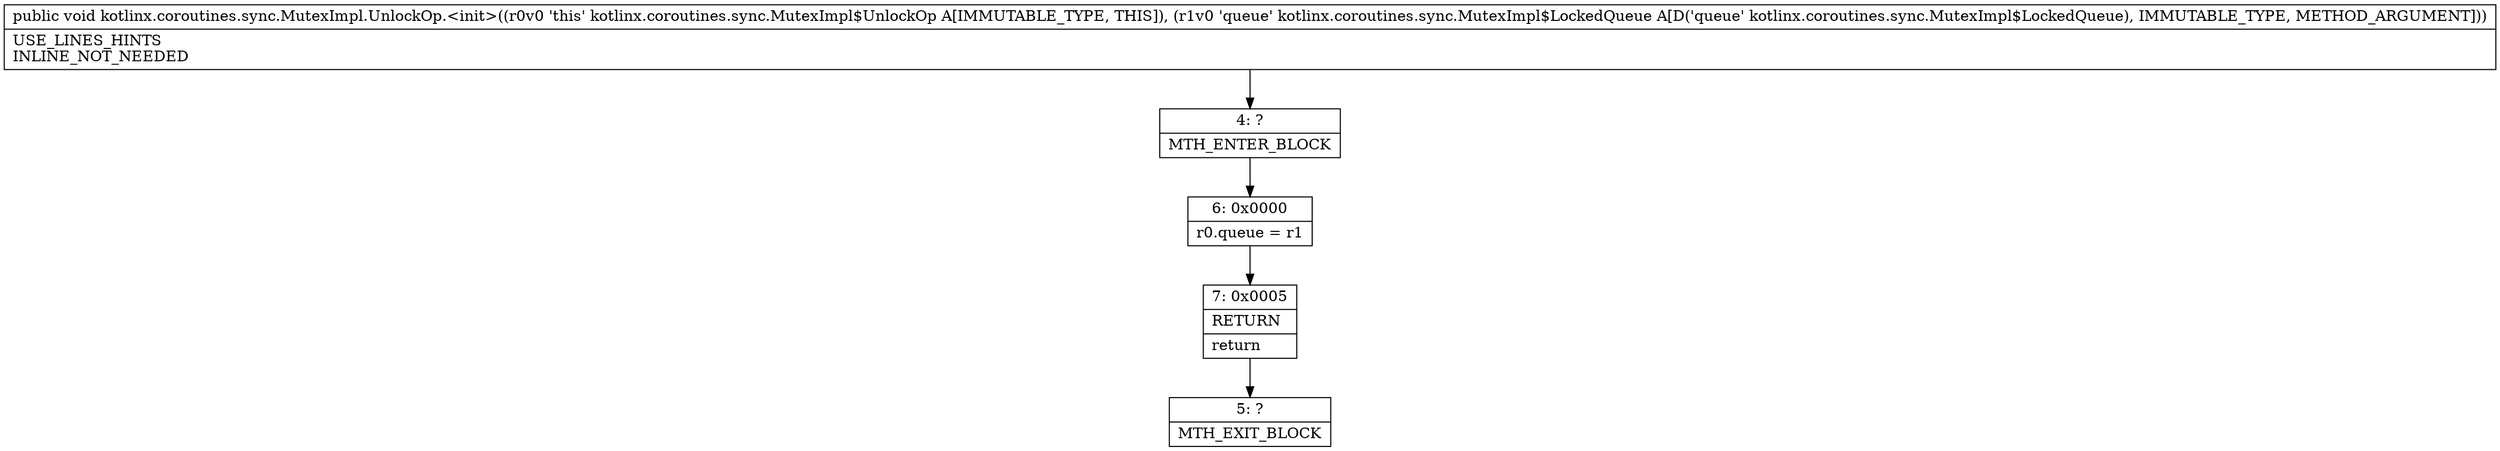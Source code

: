 digraph "CFG forkotlinx.coroutines.sync.MutexImpl.UnlockOp.\<init\>(Lkotlinx\/coroutines\/sync\/MutexImpl$LockedQueue;)V" {
Node_4 [shape=record,label="{4\:\ ?|MTH_ENTER_BLOCK\l}"];
Node_6 [shape=record,label="{6\:\ 0x0000|r0.queue = r1\l}"];
Node_7 [shape=record,label="{7\:\ 0x0005|RETURN\l|return\l}"];
Node_5 [shape=record,label="{5\:\ ?|MTH_EXIT_BLOCK\l}"];
MethodNode[shape=record,label="{public void kotlinx.coroutines.sync.MutexImpl.UnlockOp.\<init\>((r0v0 'this' kotlinx.coroutines.sync.MutexImpl$UnlockOp A[IMMUTABLE_TYPE, THIS]), (r1v0 'queue' kotlinx.coroutines.sync.MutexImpl$LockedQueue A[D('queue' kotlinx.coroutines.sync.MutexImpl$LockedQueue), IMMUTABLE_TYPE, METHOD_ARGUMENT]))  | USE_LINES_HINTS\lINLINE_NOT_NEEDED\l}"];
MethodNode -> Node_4;Node_4 -> Node_6;
Node_6 -> Node_7;
Node_7 -> Node_5;
}

